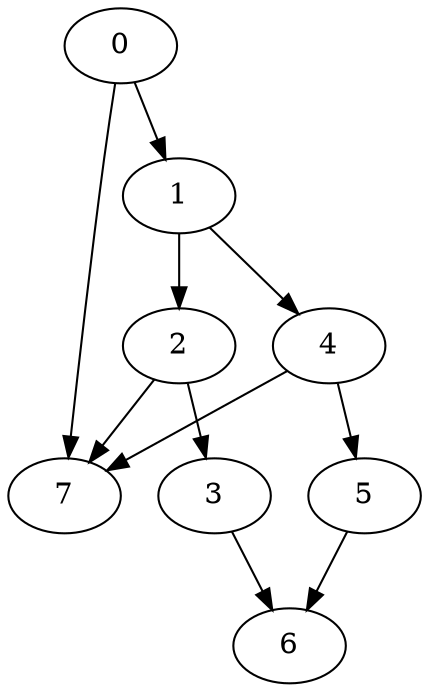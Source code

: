 digraph {
	0
	1
	2
	3
	4
	5
	6
	7
	0 -> 1
	1 -> 2
	2 -> 3
	1 -> 4
	4 -> 5
	3 -> 6
	5 -> 6
	0 -> 7
	2 -> 7
	4 -> 7
}
